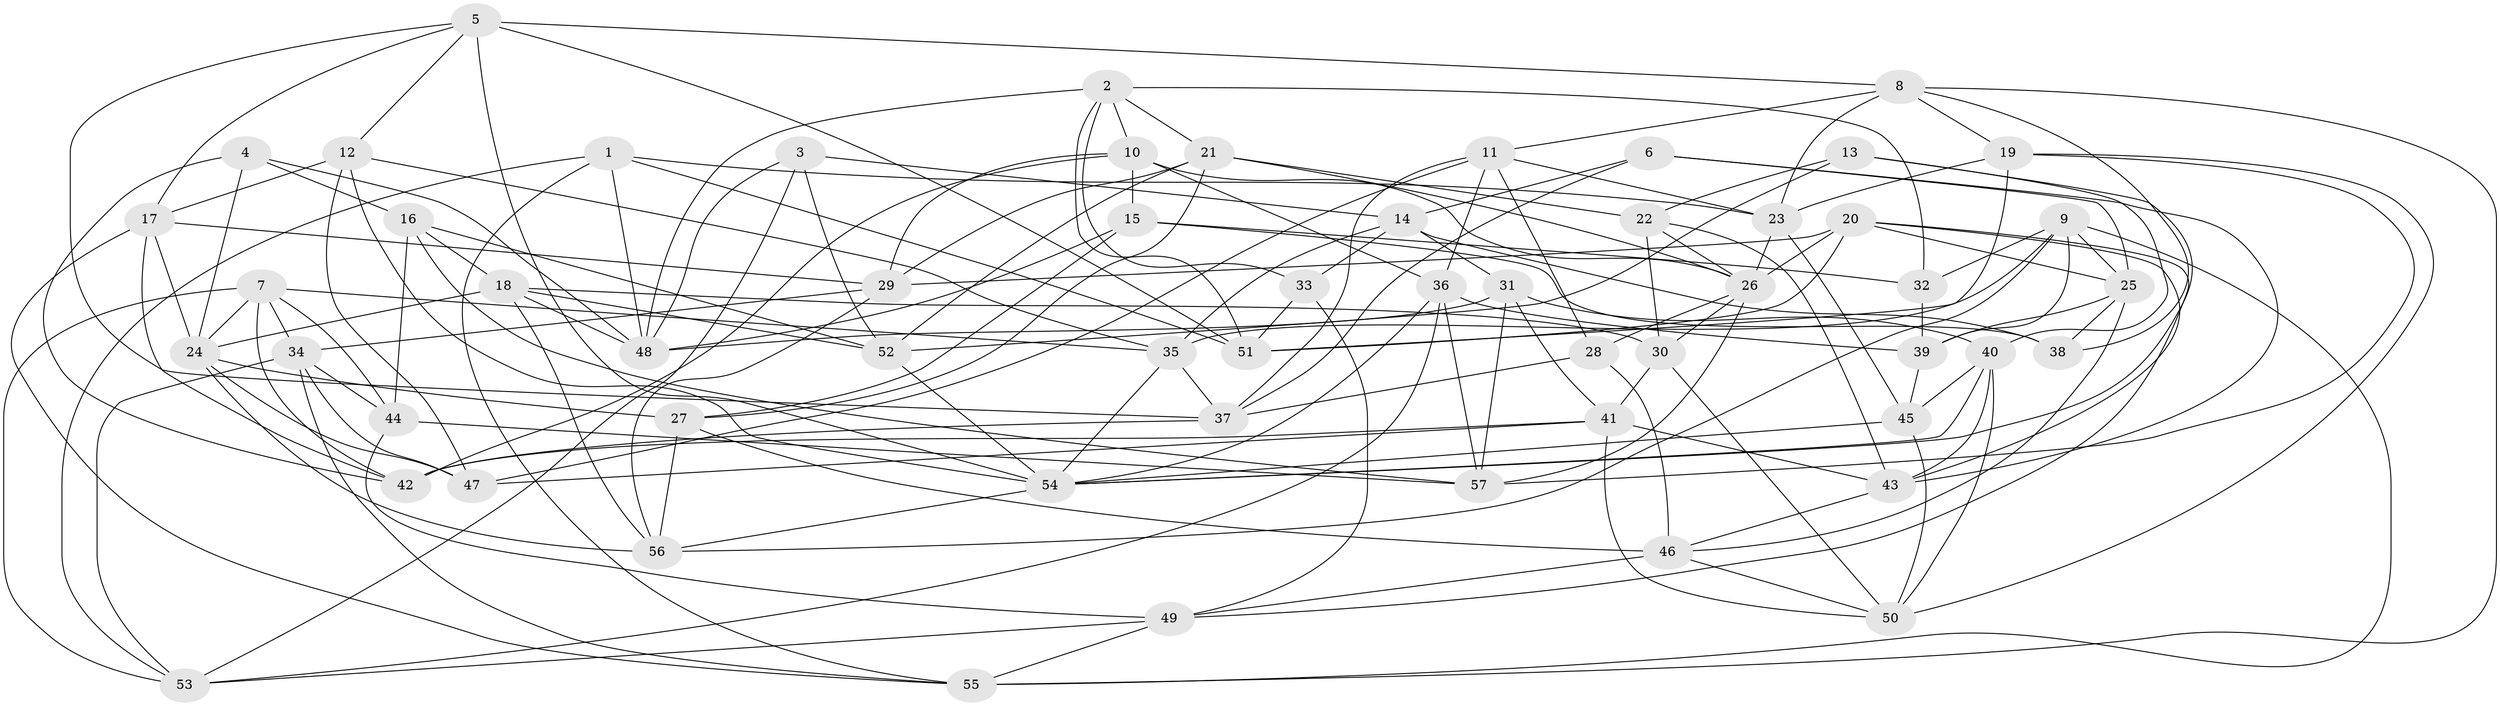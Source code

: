 // original degree distribution, {4: 1.0}
// Generated by graph-tools (version 1.1) at 2025/02/03/09/25 03:02:53]
// undirected, 57 vertices, 160 edges
graph export_dot {
graph [start="1"]
  node [color=gray90,style=filled];
  1;
  2;
  3;
  4;
  5;
  6;
  7;
  8;
  9;
  10;
  11;
  12;
  13;
  14;
  15;
  16;
  17;
  18;
  19;
  20;
  21;
  22;
  23;
  24;
  25;
  26;
  27;
  28;
  29;
  30;
  31;
  32;
  33;
  34;
  35;
  36;
  37;
  38;
  39;
  40;
  41;
  42;
  43;
  44;
  45;
  46;
  47;
  48;
  49;
  50;
  51;
  52;
  53;
  54;
  55;
  56;
  57;
  1 -- 23 [weight=1.0];
  1 -- 48 [weight=1.0];
  1 -- 51 [weight=2.0];
  1 -- 53 [weight=1.0];
  1 -- 55 [weight=1.0];
  2 -- 10 [weight=1.0];
  2 -- 21 [weight=1.0];
  2 -- 32 [weight=1.0];
  2 -- 33 [weight=1.0];
  2 -- 48 [weight=1.0];
  2 -- 51 [weight=1.0];
  3 -- 14 [weight=1.0];
  3 -- 48 [weight=1.0];
  3 -- 52 [weight=1.0];
  3 -- 53 [weight=1.0];
  4 -- 16 [weight=1.0];
  4 -- 24 [weight=1.0];
  4 -- 42 [weight=1.0];
  4 -- 48 [weight=1.0];
  5 -- 8 [weight=1.0];
  5 -- 12 [weight=1.0];
  5 -- 17 [weight=1.0];
  5 -- 37 [weight=1.0];
  5 -- 51 [weight=1.0];
  5 -- 54 [weight=1.0];
  6 -- 14 [weight=1.0];
  6 -- 25 [weight=1.0];
  6 -- 37 [weight=1.0];
  6 -- 43 [weight=1.0];
  7 -- 24 [weight=1.0];
  7 -- 34 [weight=1.0];
  7 -- 35 [weight=1.0];
  7 -- 42 [weight=1.0];
  7 -- 44 [weight=1.0];
  7 -- 53 [weight=1.0];
  8 -- 11 [weight=1.0];
  8 -- 19 [weight=1.0];
  8 -- 23 [weight=1.0];
  8 -- 38 [weight=1.0];
  8 -- 55 [weight=1.0];
  9 -- 25 [weight=1.0];
  9 -- 32 [weight=1.0];
  9 -- 35 [weight=1.0];
  9 -- 39 [weight=1.0];
  9 -- 55 [weight=1.0];
  9 -- 56 [weight=1.0];
  10 -- 15 [weight=1.0];
  10 -- 26 [weight=1.0];
  10 -- 29 [weight=1.0];
  10 -- 36 [weight=1.0];
  10 -- 42 [weight=1.0];
  11 -- 23 [weight=1.0];
  11 -- 28 [weight=1.0];
  11 -- 36 [weight=1.0];
  11 -- 37 [weight=1.0];
  11 -- 47 [weight=1.0];
  12 -- 17 [weight=1.0];
  12 -- 35 [weight=1.0];
  12 -- 47 [weight=1.0];
  12 -- 54 [weight=2.0];
  13 -- 22 [weight=1.0];
  13 -- 40 [weight=1.0];
  13 -- 52 [weight=1.0];
  13 -- 54 [weight=1.0];
  14 -- 31 [weight=1.0];
  14 -- 33 [weight=1.0];
  14 -- 35 [weight=1.0];
  14 -- 38 [weight=1.0];
  15 -- 27 [weight=2.0];
  15 -- 32 [weight=1.0];
  15 -- 38 [weight=1.0];
  15 -- 48 [weight=1.0];
  16 -- 18 [weight=1.0];
  16 -- 44 [weight=2.0];
  16 -- 52 [weight=1.0];
  16 -- 57 [weight=1.0];
  17 -- 24 [weight=1.0];
  17 -- 29 [weight=1.0];
  17 -- 42 [weight=1.0];
  17 -- 55 [weight=1.0];
  18 -- 24 [weight=1.0];
  18 -- 30 [weight=1.0];
  18 -- 48 [weight=1.0];
  18 -- 52 [weight=1.0];
  18 -- 56 [weight=1.0];
  19 -- 23 [weight=1.0];
  19 -- 50 [weight=1.0];
  19 -- 51 [weight=2.0];
  19 -- 57 [weight=1.0];
  20 -- 25 [weight=1.0];
  20 -- 26 [weight=1.0];
  20 -- 29 [weight=1.0];
  20 -- 43 [weight=1.0];
  20 -- 49 [weight=1.0];
  20 -- 51 [weight=1.0];
  21 -- 22 [weight=1.0];
  21 -- 26 [weight=1.0];
  21 -- 27 [weight=1.0];
  21 -- 29 [weight=1.0];
  21 -- 52 [weight=1.0];
  22 -- 26 [weight=1.0];
  22 -- 30 [weight=2.0];
  22 -- 43 [weight=1.0];
  23 -- 26 [weight=1.0];
  23 -- 45 [weight=1.0];
  24 -- 27 [weight=1.0];
  24 -- 47 [weight=2.0];
  24 -- 56 [weight=1.0];
  25 -- 38 [weight=1.0];
  25 -- 39 [weight=1.0];
  25 -- 46 [weight=1.0];
  26 -- 28 [weight=1.0];
  26 -- 30 [weight=1.0];
  26 -- 57 [weight=1.0];
  27 -- 46 [weight=1.0];
  27 -- 56 [weight=1.0];
  28 -- 37 [weight=1.0];
  28 -- 46 [weight=1.0];
  29 -- 34 [weight=1.0];
  29 -- 56 [weight=1.0];
  30 -- 41 [weight=1.0];
  30 -- 50 [weight=1.0];
  31 -- 40 [weight=1.0];
  31 -- 41 [weight=1.0];
  31 -- 48 [weight=2.0];
  31 -- 57 [weight=1.0];
  32 -- 39 [weight=1.0];
  33 -- 49 [weight=1.0];
  33 -- 51 [weight=1.0];
  34 -- 44 [weight=1.0];
  34 -- 47 [weight=1.0];
  34 -- 53 [weight=1.0];
  34 -- 55 [weight=1.0];
  35 -- 37 [weight=1.0];
  35 -- 54 [weight=1.0];
  36 -- 39 [weight=1.0];
  36 -- 53 [weight=1.0];
  36 -- 54 [weight=1.0];
  36 -- 57 [weight=1.0];
  37 -- 42 [weight=1.0];
  39 -- 45 [weight=2.0];
  40 -- 43 [weight=1.0];
  40 -- 45 [weight=1.0];
  40 -- 50 [weight=1.0];
  40 -- 54 [weight=1.0];
  41 -- 42 [weight=1.0];
  41 -- 43 [weight=1.0];
  41 -- 47 [weight=1.0];
  41 -- 50 [weight=1.0];
  43 -- 46 [weight=1.0];
  44 -- 49 [weight=1.0];
  44 -- 57 [weight=1.0];
  45 -- 50 [weight=1.0];
  45 -- 54 [weight=1.0];
  46 -- 49 [weight=1.0];
  46 -- 50 [weight=1.0];
  49 -- 53 [weight=1.0];
  49 -- 55 [weight=1.0];
  52 -- 54 [weight=1.0];
  54 -- 56 [weight=1.0];
}
